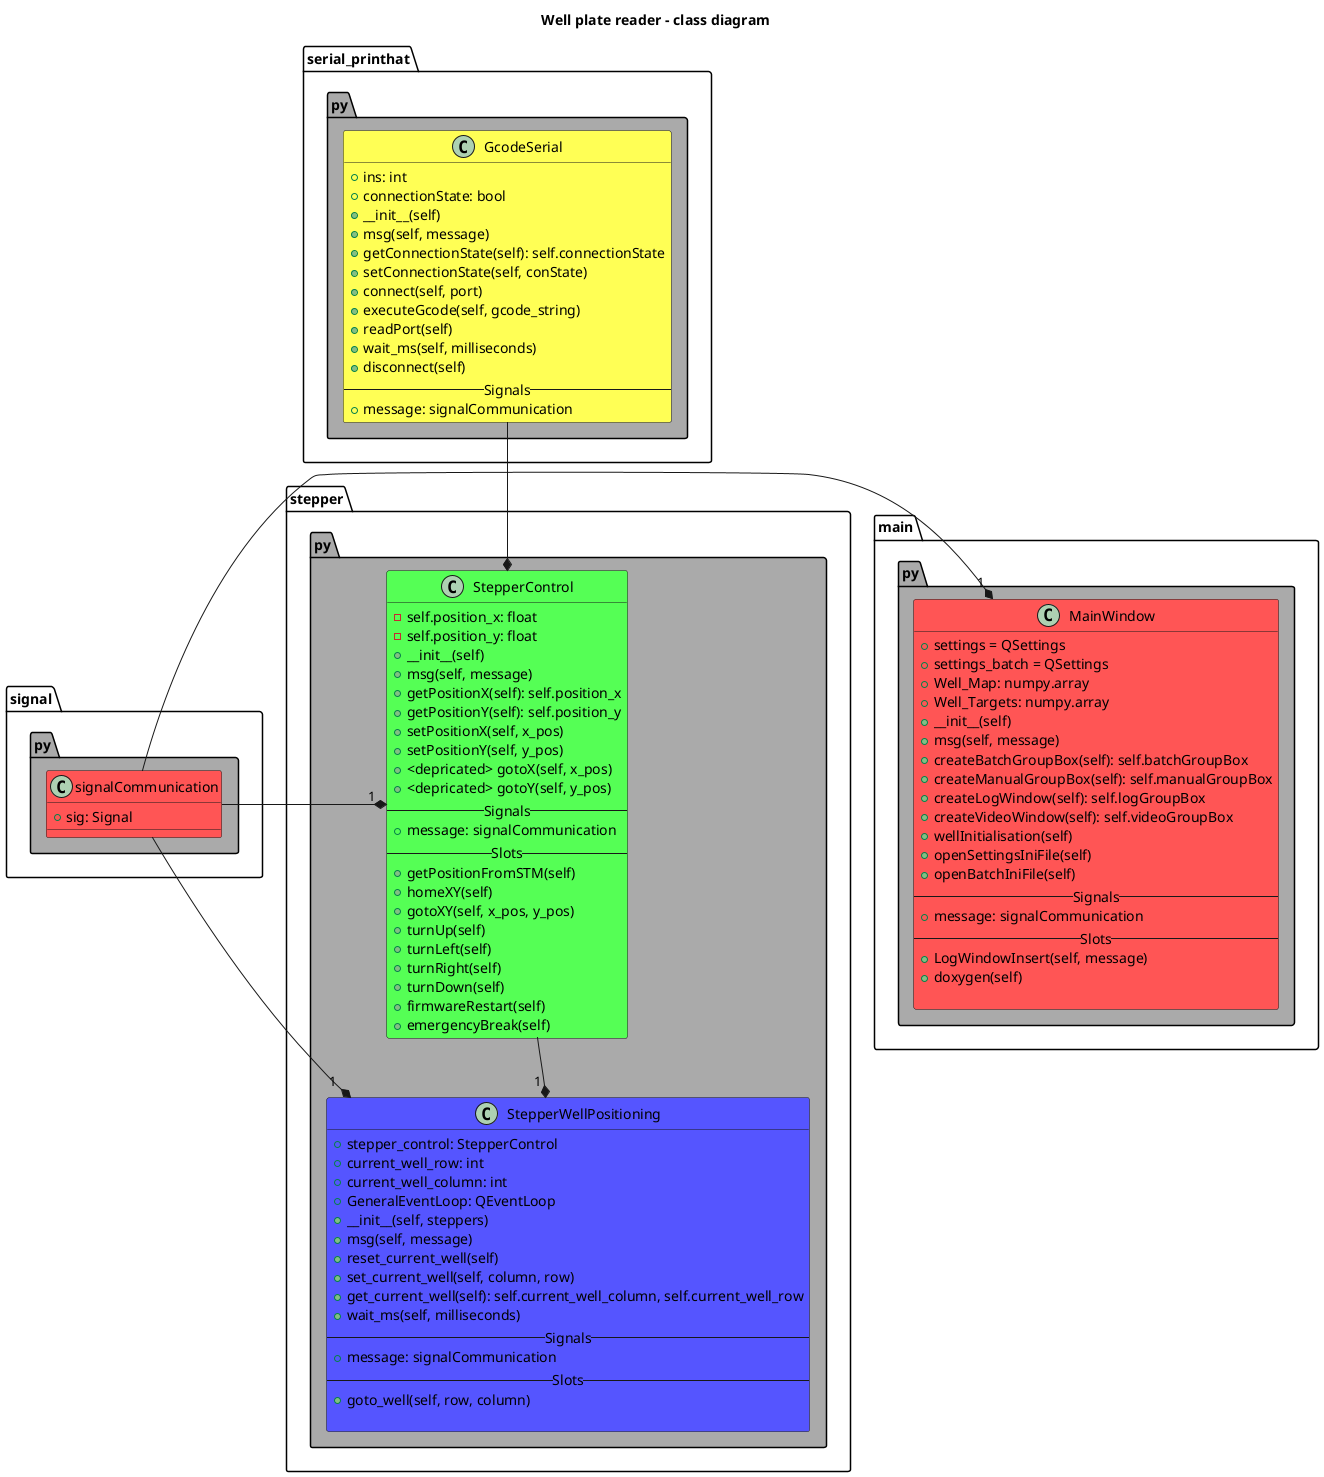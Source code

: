 @startuml

title Well plate reader - class diagram

'skinparam classAttributeIconSize 0

'class MainWindow 

'-------------------------------------------------------------main.py

package main.py #AAAAAA {
	class MainWindow #FF5555  {
		+ settings = QSettings
		+ settings_batch = QSettings
		+ Well_Map: numpy.array
		+ Well_Targets: numpy.array
		+ __init__(self)
		+ msg(self, message)
		+ createBatchGroupBox(self): self.batchGroupBox
		+ createManualGroupBox(self): self.manualGroupBox
		+ createLogWindow(self): self.logGroupBox
		+ createVideoWindow(self): self.videoGroupBox
		+ wellInitialisation(self)
		+ openSettingsIniFile(self)
		+ openBatchIniFile(self)
		'
		--Signals--
		+ message: signalCommunication
		'
		--Slots--
		+ LogWindowInsert(self, message)
		+ doxygen(self)

	}
}

'-------------------------------------------------------------signal.py
package signal.py #AAAAAA {
	class signalCommunication #FF5555 {
		+ sig: Signal
	}
}

'-------------------------------------------------------------serial_printhat.py
package serial_printhat.py #AAAAAA {
	class GcodeSerial #ffff55 {
		+ ins: int
		+ connectionState: bool
		+ __init__(self)
		+ msg(self, message)
		+ getConnectionState(self): self.connectionState
		+ setConnectionState(self, conState)
		+ connect(self, port)
		+ executeGcode(self, gcode_string)
		+ readPort(self)
		+ wait_ms(self, milliseconds)
		+ disconnect(self)
		'
		--Signals--
		+ message: signalCommunication
	}
}

'-------------------------------------------------------------
package stepper.py #AAAAAA {
	class StepperControl #55FF55 {
		- self.position_x: float
		- self.position_y: float
		+__init__(self)
		+ msg(self, message)
		+ getPositionX(self): self.position_x
		+ getPositionY(self): self.position_y
		+ setPositionX(self, x_pos)
		+ setPositionY(self, y_pos)
		+ <depricated> gotoX(self, x_pos)
		+ <depricated> gotoY(self, y_pos)
		'
		--Signals--
		+ message: signalCommunication
		'
		--Slots--
		+ getPositionFromSTM(self)
		+ homeXY(self)
		+ gotoXY(self, x_pos, y_pos)
		+ turnUp(self)
		+ turnLeft(self)
		+ turnRight(self)
		+ turnDown(self)
		+ firmwareRestart(self)
		+ emergencyBreak(self)
	}

	class StepperWellPositioning #5555FF {
		+ stepper_control: StepperControl
		+ current_well_row: int
    	+ current_well_column: int
		+ GeneralEventLoop: QEventLoop
		+ __init__(self, steppers)
		+ msg(self, message)
		+ reset_current_well(self)
		+ set_current_well(self, column, row)
		+ get_current_well(self): self.current_well_column, self.current_well_row
		+ wait_ms(self, milliseconds)
		'
		--Signals--
		+ message: signalCommunication
		'
		--Slots--
		+ goto_well(self, row, column)
		
	}	
}

'-------------------------------------------------------------Communication

'-------------------------------------------------------------arrows
StepperControl -down-* " 1 " StepperWellPositioning
signalCommunication -right-* " 1 " StepperControl
signalCommunication -right-* " 1 " StepperWellPositioning
signalCommunication -right-* " 1 " MainWindow
GcodeSerial -down-* StepperControl

@enduml	